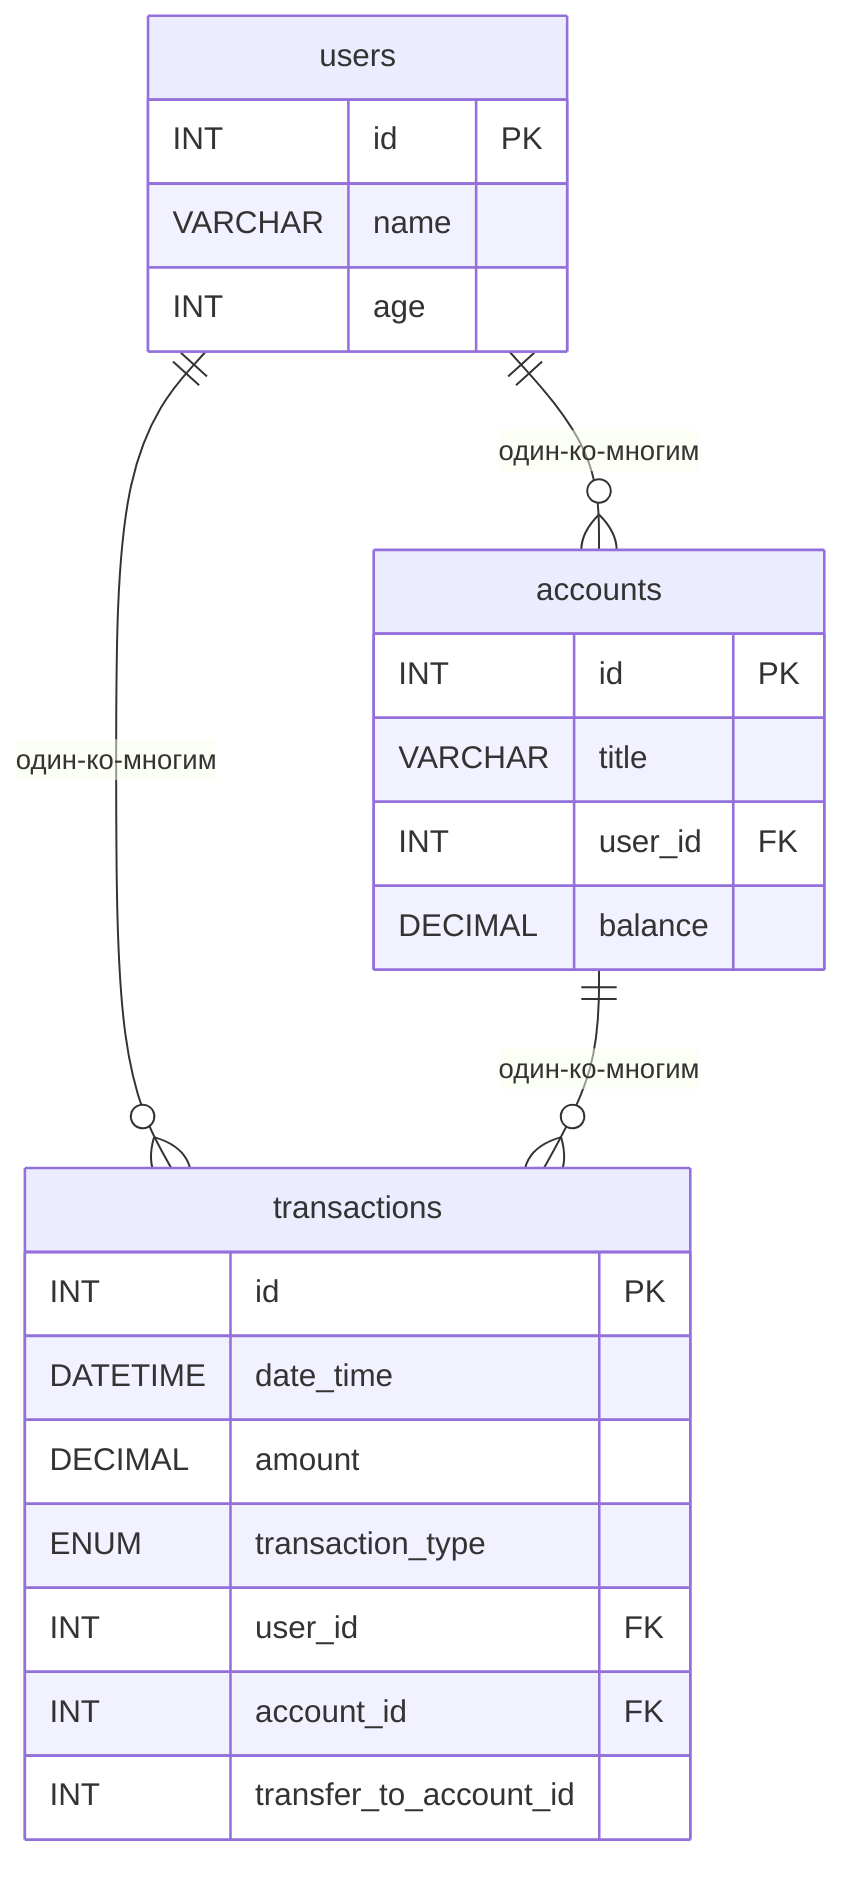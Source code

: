 erDiagram
  users {
    INT id PK
    VARCHAR name
    INT age
  }
  accounts {
    INT id PK
    VARCHAR title
    INT user_id FK
    DECIMAL balance
  }
  transactions {
    INT id PK
    DATETIME date_time
    DECIMAL amount
    ENUM transaction_type
    INT user_id FK
    INT account_id FK
    INT transfer_to_account_id
  }
  users ||--o{ accounts : "один-ко-многим"
  users ||--o{ transactions : "один-ко-многим"
  accounts ||--o{ transactions : "один-ко-многим"